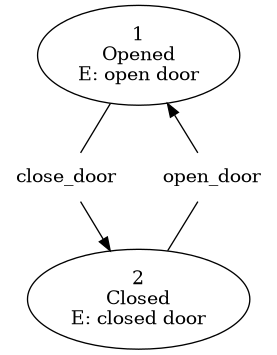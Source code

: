 


@startuml


digraph g {
  Opened[label="1\nOpened\nE: open door"];
  Closed[label="2\nClosed\nE: closed door"];
  node[shape=plaintext];

  Opened -> close_door[arrowhead=none];
  close_door -> Closed;
  Opened -> open_door[dir=back];
  open_door -> Closed[arrowhead=none];
}

@enduml




